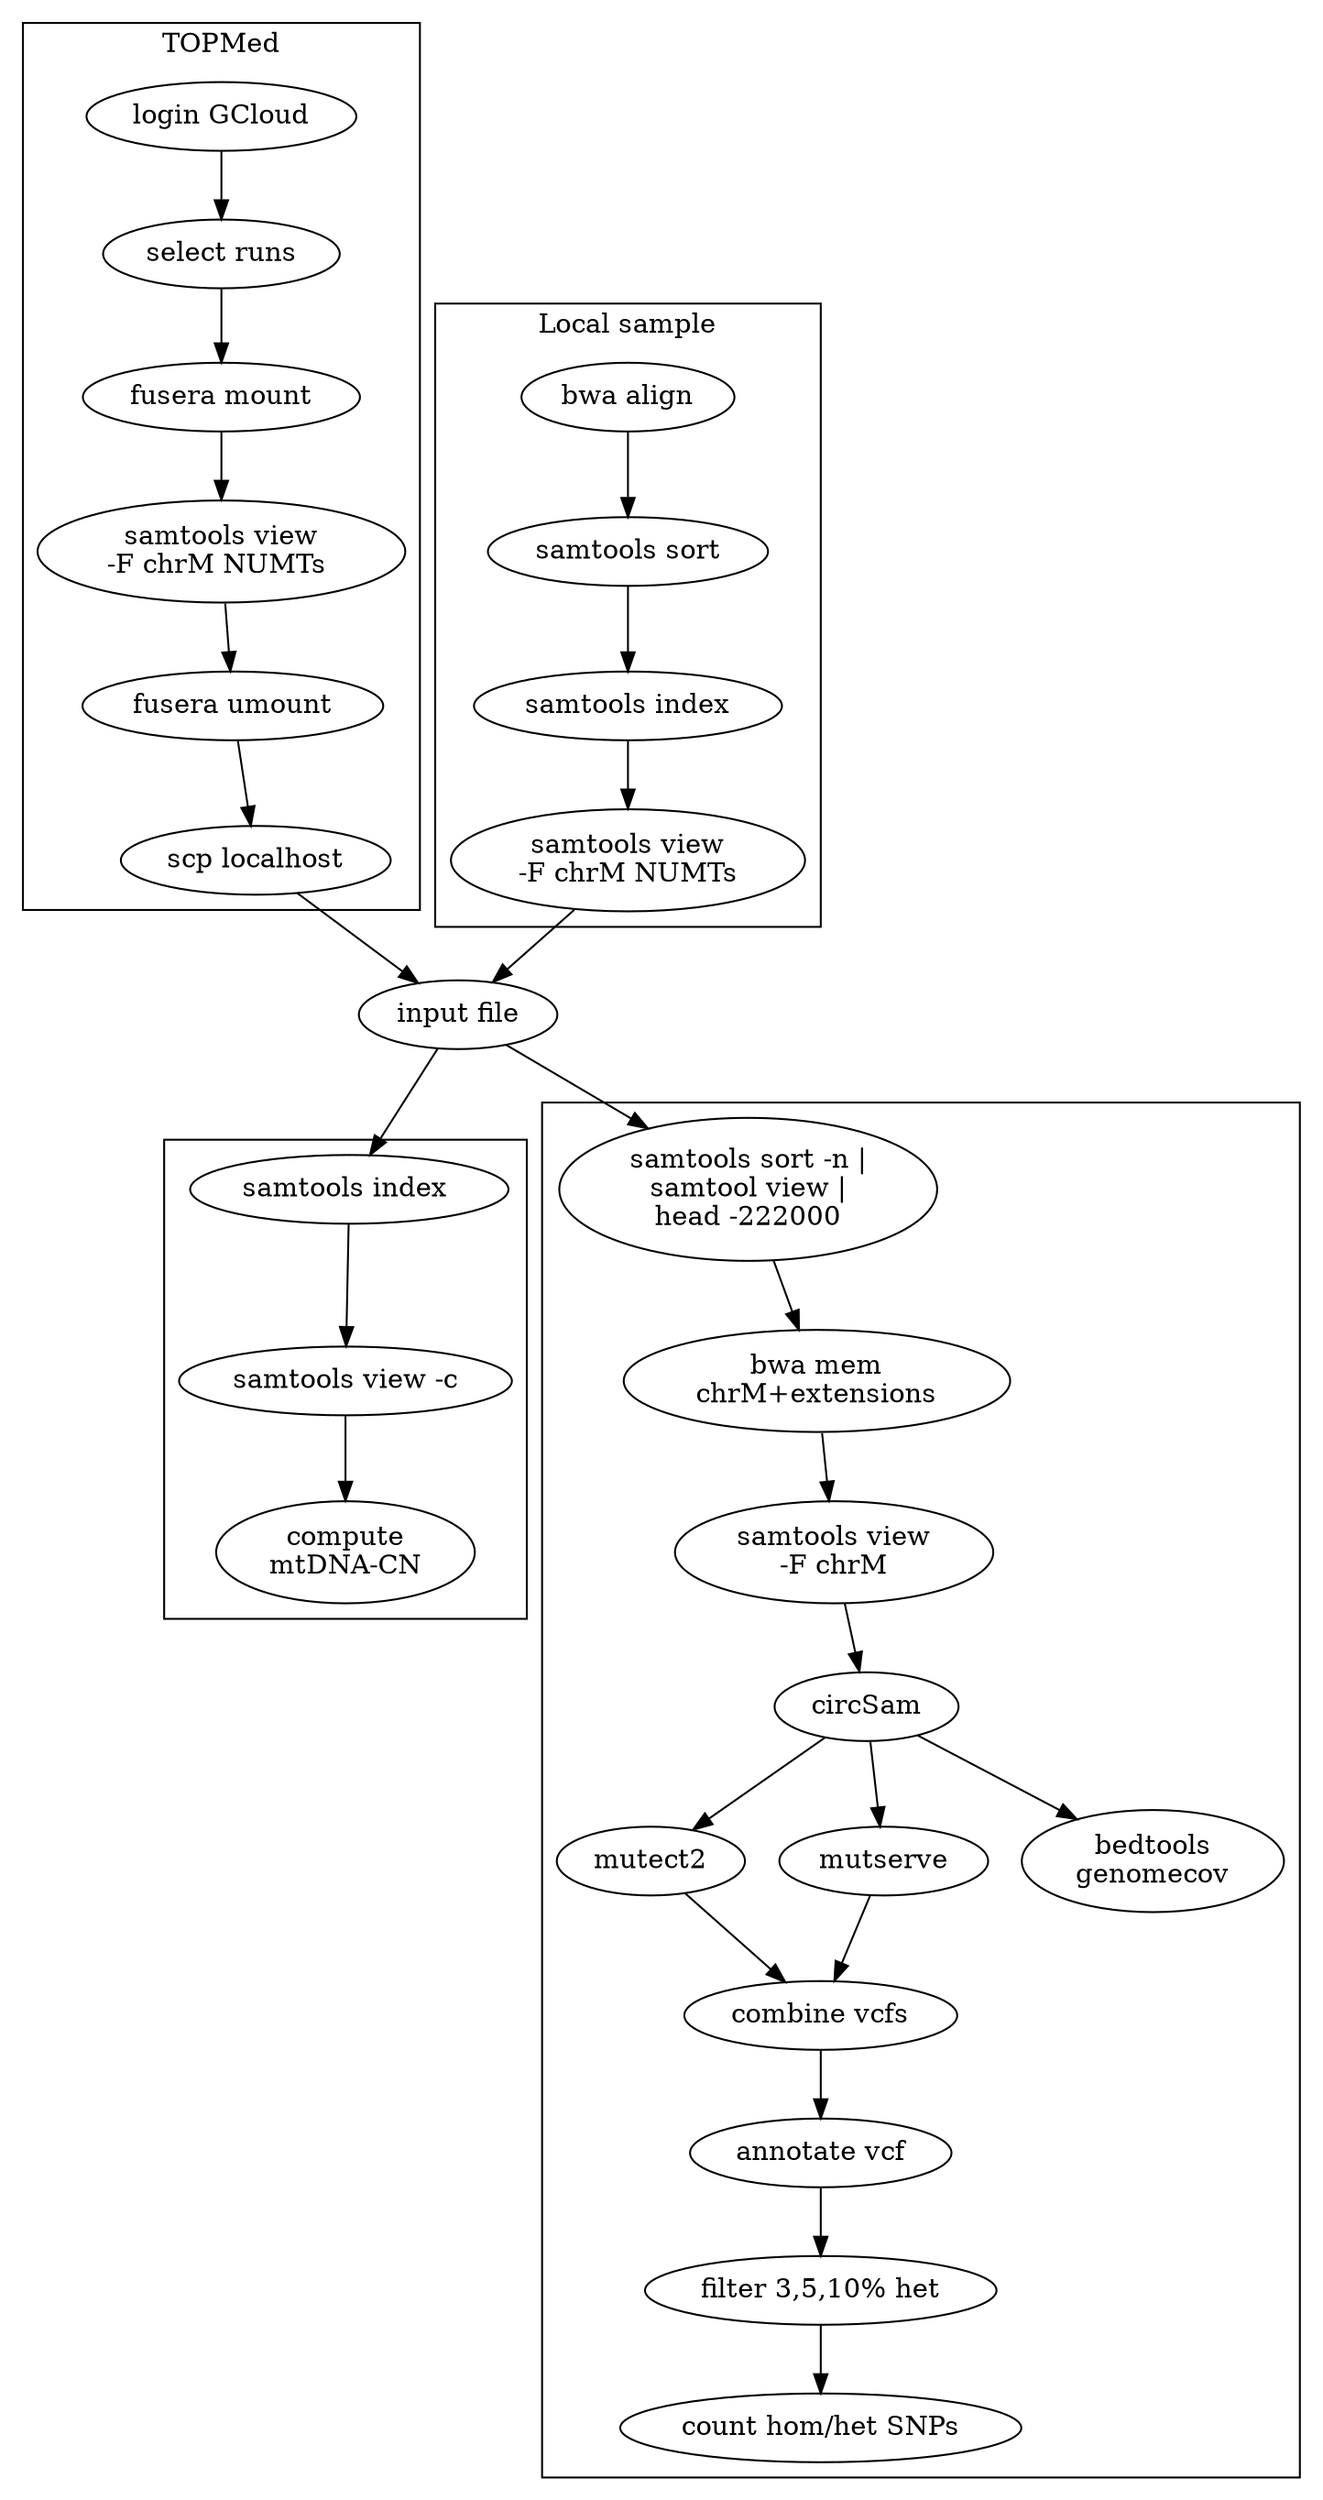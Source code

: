 digraph G {

  subgraph cluster_0 {
    "login GCloud" -> "select runs" -> "fusera mount" -> "samtools view\n-F chrM NUMTs " ->  "fusera umount" -> "scp localhost" ;
    label = "TOPMed";
  }
  

  subgraph cluster_1 {
    "bwa align" -> "samtools sort" -> "samtools index" -> "samtools view\n-F chrM NUMTs"  ;
    label = "Local sample";
  }

 "scp localhost" -> "input file" ;
 "samtools view\n-F chrM NUMTs" -> "input file" ;
 "input file" -> "samtools index " ;
 "input file" -> "samtools sort -n |\nsamtool view |\nhead -222000" ;
 
  subgraph cluster_2 {
   "samtools index " -> "samtools view -c" -> "compute\nmtDNA-CN"; 
  }
  
  subgraph cluster_3 {
   "samtools sort -n |\nsamtool view |\nhead -222000" -> "bwa mem\nchrM+extensions" -> "samtools view\n-F chrM" -> "circSam" ;
   "circSam" -> "mutect2" -> "combine vcfs";
   "circSam" -> "mutserve" -> "combine vcfs" -> "annotate vcf" -> "filter 3,5,10% het" -> "count hom/het SNPs";
   "circSam" -> "bedtools\ngenomecov" ;
  
  }
}
